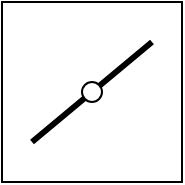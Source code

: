 <mxfile version="20.7.4" type="device"><diagram id="54T-roG1KQJu4MbjeIv1" name="Страница 1"><mxGraphModel dx="230" dy="163" grid="1" gridSize="10" guides="1" tooltips="1" connect="1" arrows="1" fold="1" page="1" pageScale="1" pageWidth="827" pageHeight="1169" math="0" shadow="0"><root><mxCell id="0"/><mxCell id="1" parent="0"/><mxCell id="-ipajAa1rnXLumn3CqzY-12" value="" style="whiteSpace=wrap;html=1;aspect=fixed;fillColor=none;" vertex="1" parent="1"><mxGeometry x="225" y="330" width="90" height="90" as="geometry"/></mxCell><mxCell id="-ipajAa1rnXLumn3CqzY-58" value="" style="endArrow=none;html=1;rounded=0;strokeWidth=3;" edge="1" parent="1"><mxGeometry width="50" height="50" relative="1" as="geometry"><mxPoint x="240" y="400" as="sourcePoint"/><mxPoint x="300" y="350" as="targetPoint"/></mxGeometry></mxCell><mxCell id="-ipajAa1rnXLumn3CqzY-61" value="" style="ellipse;whiteSpace=wrap;html=1;aspect=fixed;fillColor=default;" vertex="1" parent="1"><mxGeometry x="265" y="370" width="10" height="10" as="geometry"/></mxCell></root></mxGraphModel></diagram></mxfile>